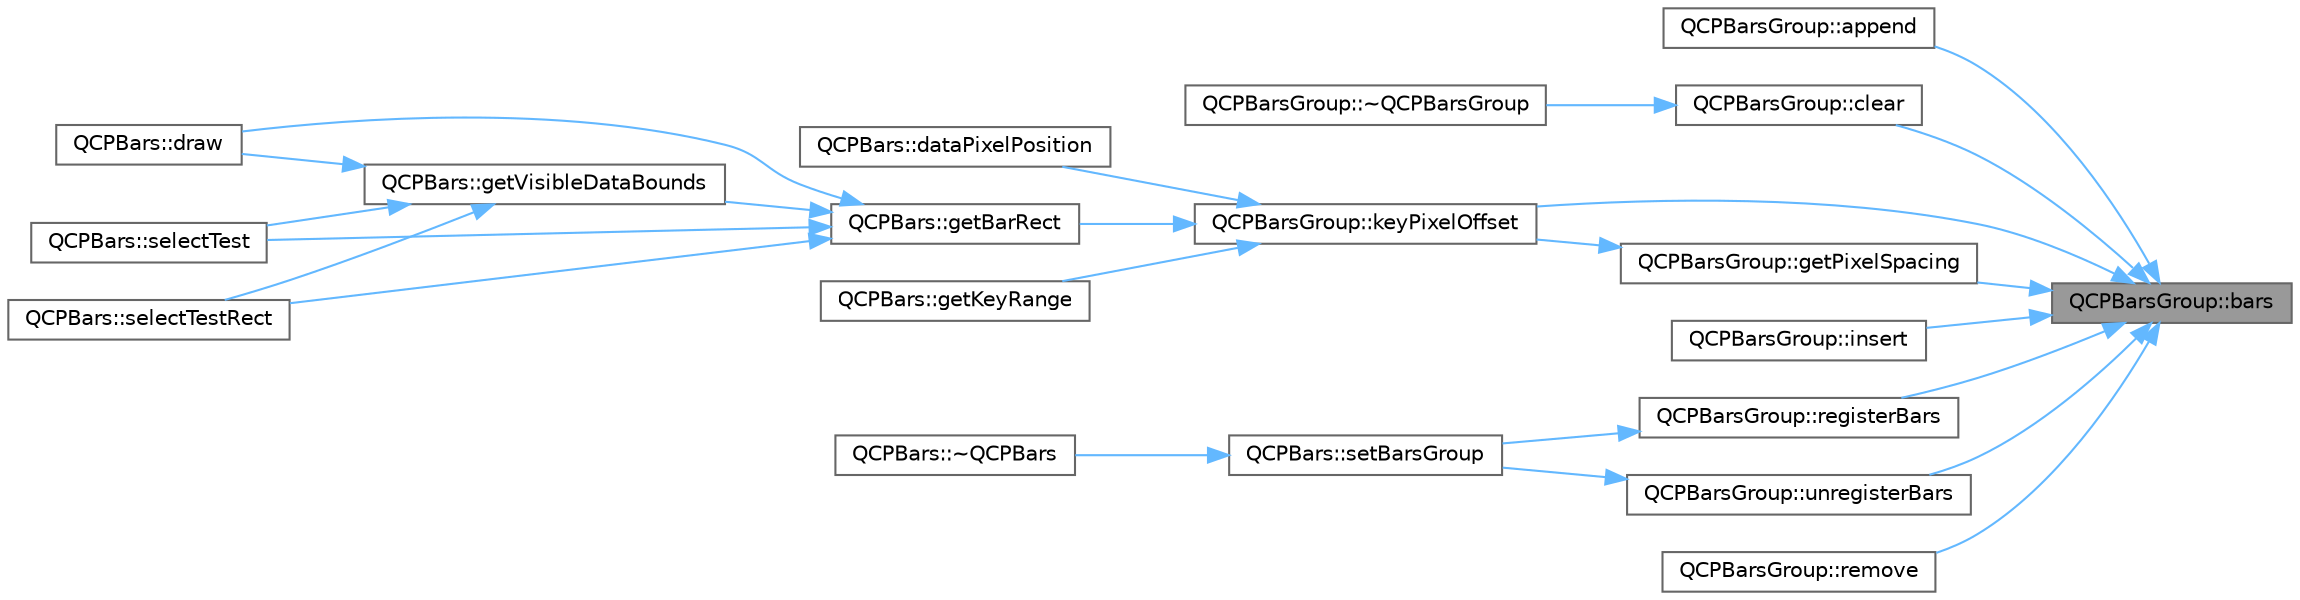 digraph "QCPBarsGroup::bars"
{
 // LATEX_PDF_SIZE
  bgcolor="transparent";
  edge [fontname=Helvetica,fontsize=10,labelfontname=Helvetica,labelfontsize=10];
  node [fontname=Helvetica,fontsize=10,shape=box,height=0.2,width=0.4];
  rankdir="RL";
  Node1 [label="QCPBarsGroup::bars",height=0.2,width=0.4,color="gray40", fillcolor="grey60", style="filled", fontcolor="black",tooltip=" "];
  Node1 -> Node2 [dir="back",color="steelblue1",style="solid"];
  Node2 [label="QCPBarsGroup::append",height=0.2,width=0.4,color="grey40", fillcolor="white", style="filled",URL="$class_q_c_p_bars_group.html#a809ed63cc4ff7cd5b0b8c96b470163d3",tooltip=" "];
  Node1 -> Node3 [dir="back",color="steelblue1",style="solid"];
  Node3 [label="QCPBarsGroup::clear",height=0.2,width=0.4,color="grey40", fillcolor="white", style="filled",URL="$class_q_c_p_bars_group.html#a3ddf23928c6cd89530bd34ab7ba7b177",tooltip=" "];
  Node3 -> Node4 [dir="back",color="steelblue1",style="solid"];
  Node4 [label="QCPBarsGroup::~QCPBarsGroup",height=0.2,width=0.4,color="grey40", fillcolor="white", style="filled",URL="$class_q_c_p_bars_group.html#adb9475bcb6a5f18c8918e17d939d8dbd",tooltip=" "];
  Node1 -> Node5 [dir="back",color="steelblue1",style="solid"];
  Node5 [label="QCPBarsGroup::getPixelSpacing",height=0.2,width=0.4,color="grey40", fillcolor="white", style="filled",URL="$class_q_c_p_bars_group.html#a0beccd41bc3841a4c5b284823bc7d2de",tooltip=" "];
  Node5 -> Node6 [dir="back",color="steelblue1",style="solid"];
  Node6 [label="QCPBarsGroup::keyPixelOffset",height=0.2,width=0.4,color="grey40", fillcolor="white", style="filled",URL="$class_q_c_p_bars_group.html#a8e2ca6002e7bab49670144d048a2bcc9",tooltip=" "];
  Node6 -> Node7 [dir="back",color="steelblue1",style="solid"];
  Node7 [label="QCPBars::dataPixelPosition",height=0.2,width=0.4,color="grey40", fillcolor="white", style="filled",URL="$class_q_c_p_bars.html#a55cdaf565cd3384158d1f7f89533bc2d",tooltip=" "];
  Node6 -> Node8 [dir="back",color="steelblue1",style="solid"];
  Node8 [label="QCPBars::getBarRect",height=0.2,width=0.4,color="grey40", fillcolor="white", style="filled",URL="$class_q_c_p_bars.html#a01b87e38e5d5089d214646d2af7896ea",tooltip=" "];
  Node8 -> Node9 [dir="back",color="steelblue1",style="solid"];
  Node9 [label="QCPBars::draw",height=0.2,width=0.4,color="grey40", fillcolor="white", style="filled",URL="$class_q_c_p_bars.html#aa267c20650d55084c3f47cb2f8fac9dc",tooltip=" "];
  Node8 -> Node10 [dir="back",color="steelblue1",style="solid"];
  Node10 [label="QCPBars::getVisibleDataBounds",height=0.2,width=0.4,color="grey40", fillcolor="white", style="filled",URL="$class_q_c_p_bars.html#ac8b6b514a665a7bff4fb080413ba996a",tooltip=" "];
  Node10 -> Node9 [dir="back",color="steelblue1",style="solid"];
  Node10 -> Node11 [dir="back",color="steelblue1",style="solid"];
  Node11 [label="QCPBars::selectTest",height=0.2,width=0.4,color="grey40", fillcolor="white", style="filled",URL="$class_q_c_p_bars.html#a121f899c27af3186fe93dcd0eb98f49b",tooltip=" "];
  Node10 -> Node12 [dir="back",color="steelblue1",style="solid"];
  Node12 [label="QCPBars::selectTestRect",height=0.2,width=0.4,color="grey40", fillcolor="white", style="filled",URL="$class_q_c_p_bars.html#ab03bb6125c3e983b89d694f75ce6b3d5",tooltip=" "];
  Node8 -> Node11 [dir="back",color="steelblue1",style="solid"];
  Node8 -> Node12 [dir="back",color="steelblue1",style="solid"];
  Node6 -> Node13 [dir="back",color="steelblue1",style="solid"];
  Node13 [label="QCPBars::getKeyRange",height=0.2,width=0.4,color="grey40", fillcolor="white", style="filled",URL="$class_q_c_p_bars.html#ac5a3854774d9d9cd129b1eae1426de2d",tooltip=" "];
  Node1 -> Node14 [dir="back",color="steelblue1",style="solid"];
  Node14 [label="QCPBarsGroup::insert",height=0.2,width=0.4,color="grey40", fillcolor="white", style="filled",URL="$class_q_c_p_bars_group.html#a309a5f7233db189f3ea9c2d04ece6c13",tooltip=" "];
  Node1 -> Node6 [dir="back",color="steelblue1",style="solid"];
  Node1 -> Node15 [dir="back",color="steelblue1",style="solid"];
  Node15 [label="QCPBarsGroup::registerBars",height=0.2,width=0.4,color="grey40", fillcolor="white", style="filled",URL="$class_q_c_p_bars_group.html#a7b00514f19ad58d0bb3fd5246a67fae2",tooltip=" "];
  Node15 -> Node16 [dir="back",color="steelblue1",style="solid"];
  Node16 [label="QCPBars::setBarsGroup",height=0.2,width=0.4,color="grey40", fillcolor="white", style="filled",URL="$class_q_c_p_bars.html#aedd1709061f0b307c47ddb45e172ef9a",tooltip=" "];
  Node16 -> Node17 [dir="back",color="steelblue1",style="solid"];
  Node17 [label="QCPBars::~QCPBars",height=0.2,width=0.4,color="grey40", fillcolor="white", style="filled",URL="$class_q_c_p_bars.html#a4d880e28031ef120603f543379be2f22",tooltip=" "];
  Node1 -> Node18 [dir="back",color="steelblue1",style="solid"];
  Node18 [label="QCPBarsGroup::remove",height=0.2,width=0.4,color="grey40", fillcolor="white", style="filled",URL="$class_q_c_p_bars_group.html#a215e28a5944f1159013a0e19169220e7",tooltip=" "];
  Node1 -> Node19 [dir="back",color="steelblue1",style="solid"];
  Node19 [label="QCPBarsGroup::unregisterBars",height=0.2,width=0.4,color="grey40", fillcolor="white", style="filled",URL="$class_q_c_p_bars_group.html#ac7073cdd7b1a40c6cb4b5f908145f8c4",tooltip=" "];
  Node19 -> Node16 [dir="back",color="steelblue1",style="solid"];
}
